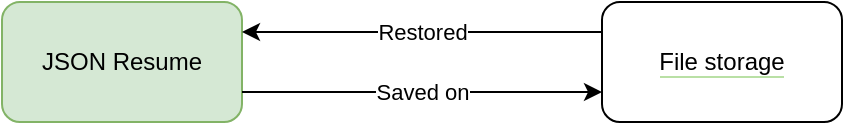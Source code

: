 <mxfile version="20.6.2" type="device"><diagram id="meKHd4QVxug0V7hBVNL-" name="Page-1"><mxGraphModel dx="760" dy="401" grid="1" gridSize="10" guides="1" tooltips="1" connect="1" arrows="1" fold="1" page="1" pageScale="1" pageWidth="827" pageHeight="1169" math="0" shadow="0"><root><mxCell id="0"/><mxCell id="1" parent="0"/><mxCell id="XCAfn2VH-eyBTJotMHMZ-1" value="JSON Resume" style="rounded=1;whiteSpace=wrap;html=1;fillColor=#d5e8d4;strokeColor=#82b366;" vertex="1" parent="1"><mxGeometry x="350" y="210" width="120" height="60" as="geometry"/></mxCell><mxCell id="XCAfn2VH-eyBTJotMHMZ-2" value="&lt;span style=&quot;background-color: rgb(255, 255, 255);&quot;&gt;File storage&lt;/span&gt;" style="rounded=1;whiteSpace=wrap;html=1;labelBackgroundColor=#B9E0A5;" vertex="1" parent="1"><mxGeometry x="650" y="210" width="120" height="60" as="geometry"/></mxCell><mxCell id="XCAfn2VH-eyBTJotMHMZ-3" value="" style="endArrow=classic;html=1;rounded=0;exitX=1;exitY=0.75;exitDx=0;exitDy=0;entryX=0;entryY=0.75;entryDx=0;entryDy=0;" edge="1" parent="1" source="XCAfn2VH-eyBTJotMHMZ-1" target="XCAfn2VH-eyBTJotMHMZ-2"><mxGeometry relative="1" as="geometry"><mxPoint x="358" y="300" as="sourcePoint"/><mxPoint x="458" y="300" as="targetPoint"/></mxGeometry></mxCell><mxCell id="XCAfn2VH-eyBTJotMHMZ-4" value="Saved on" style="edgeLabel;resizable=0;html=1;align=center;verticalAlign=middle;labelBackgroundColor=#FFFFFF;" connectable="0" vertex="1" parent="XCAfn2VH-eyBTJotMHMZ-3"><mxGeometry relative="1" as="geometry"/></mxCell><mxCell id="XCAfn2VH-eyBTJotMHMZ-8" value="" style="endArrow=none;html=1;rounded=0;strokeWidth=1;endFill=0;startArrow=classic;startFill=1;entryX=0;entryY=0.25;entryDx=0;entryDy=0;exitX=1;exitY=0.25;exitDx=0;exitDy=0;" edge="1" parent="1" source="XCAfn2VH-eyBTJotMHMZ-1" target="XCAfn2VH-eyBTJotMHMZ-2"><mxGeometry relative="1" as="geometry"><mxPoint x="380" y="330" as="sourcePoint"/><mxPoint x="480" y="330" as="targetPoint"/></mxGeometry></mxCell><mxCell id="XCAfn2VH-eyBTJotMHMZ-9" value="Restored" style="edgeLabel;resizable=0;html=1;align=center;verticalAlign=middle;labelBackgroundColor=#FFFFFF;" connectable="0" vertex="1" parent="XCAfn2VH-eyBTJotMHMZ-8"><mxGeometry relative="1" as="geometry"/></mxCell></root></mxGraphModel></diagram></mxfile>